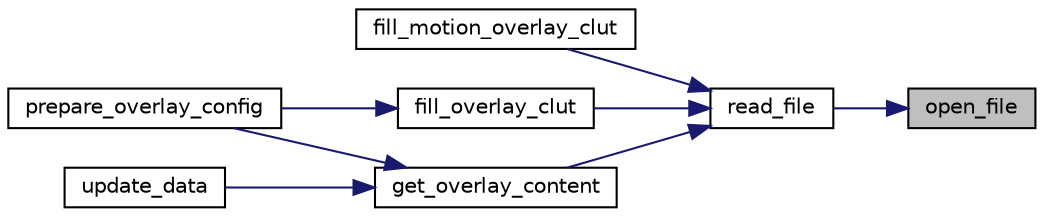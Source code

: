 digraph "open_file"
{
 // INTERACTIVE_SVG=YES
 // LATEX_PDF_SIZE
  bgcolor="transparent";
  edge [fontname="Helvetica",fontsize="10",labelfontname="Helvetica",labelfontsize="10"];
  node [fontname="Helvetica",fontsize="10",shape=record];
  rankdir="RL";
  Node1 [label="open_file",height=0.2,width=0.4,color="black", fillcolor="grey75", style="filled", fontcolor="black",tooltip=" "];
  Node1 -> Node2 [dir="back",color="midnightblue",fontsize="10",style="solid",fontname="Helvetica"];
  Node2 [label="read_file",height=0.2,width=0.4,color="black",URL="$d9/dd6/overlay__cfg_8c.html#a9ba613e7f7d8c10786b32e2d6e97d5db",tooltip=" "];
  Node2 -> Node3 [dir="back",color="midnightblue",fontsize="10",style="solid",fontname="Helvetica"];
  Node3 [label="fill_motion_overlay_clut",height=0.2,width=0.4,color="black",URL="$d9/dd6/overlay__cfg_8c.html#ad54b2348e8385fe69462ab5f8f8a3884",tooltip=" "];
  Node2 -> Node4 [dir="back",color="midnightblue",fontsize="10",style="solid",fontname="Helvetica"];
  Node4 [label="fill_overlay_clut",height=0.2,width=0.4,color="black",URL="$d9/dd6/overlay__cfg_8c.html#a48f19bf3423bc42db0bd696e235e3ed9",tooltip=" "];
  Node4 -> Node5 [dir="back",color="midnightblue",fontsize="10",style="solid",fontname="Helvetica"];
  Node5 [label="prepare_overlay_config",height=0.2,width=0.4,color="black",URL="$d9/dd6/overlay__cfg_8c.html#a05c19d06dfd720dc265773fa35b46305",tooltip=" "];
  Node2 -> Node6 [dir="back",color="midnightblue",fontsize="10",style="solid",fontname="Helvetica"];
  Node6 [label="get_overlay_content",height=0.2,width=0.4,color="black",URL="$d9/dd6/overlay__cfg_8c.html#aea8666ab5888408d95df696529677e49",tooltip=" "];
  Node6 -> Node5 [dir="back",color="midnightblue",fontsize="10",style="solid",fontname="Helvetica"];
  Node6 -> Node7 [dir="back",color="midnightblue",fontsize="10",style="solid",fontname="Helvetica"];
  Node7 [label="update_data",height=0.2,width=0.4,color="black",URL="$d9/dd6/overlay__cfg_8c.html#a47b65ecbd90050d9a2cb8092a1308b9a",tooltip=" "];
}
